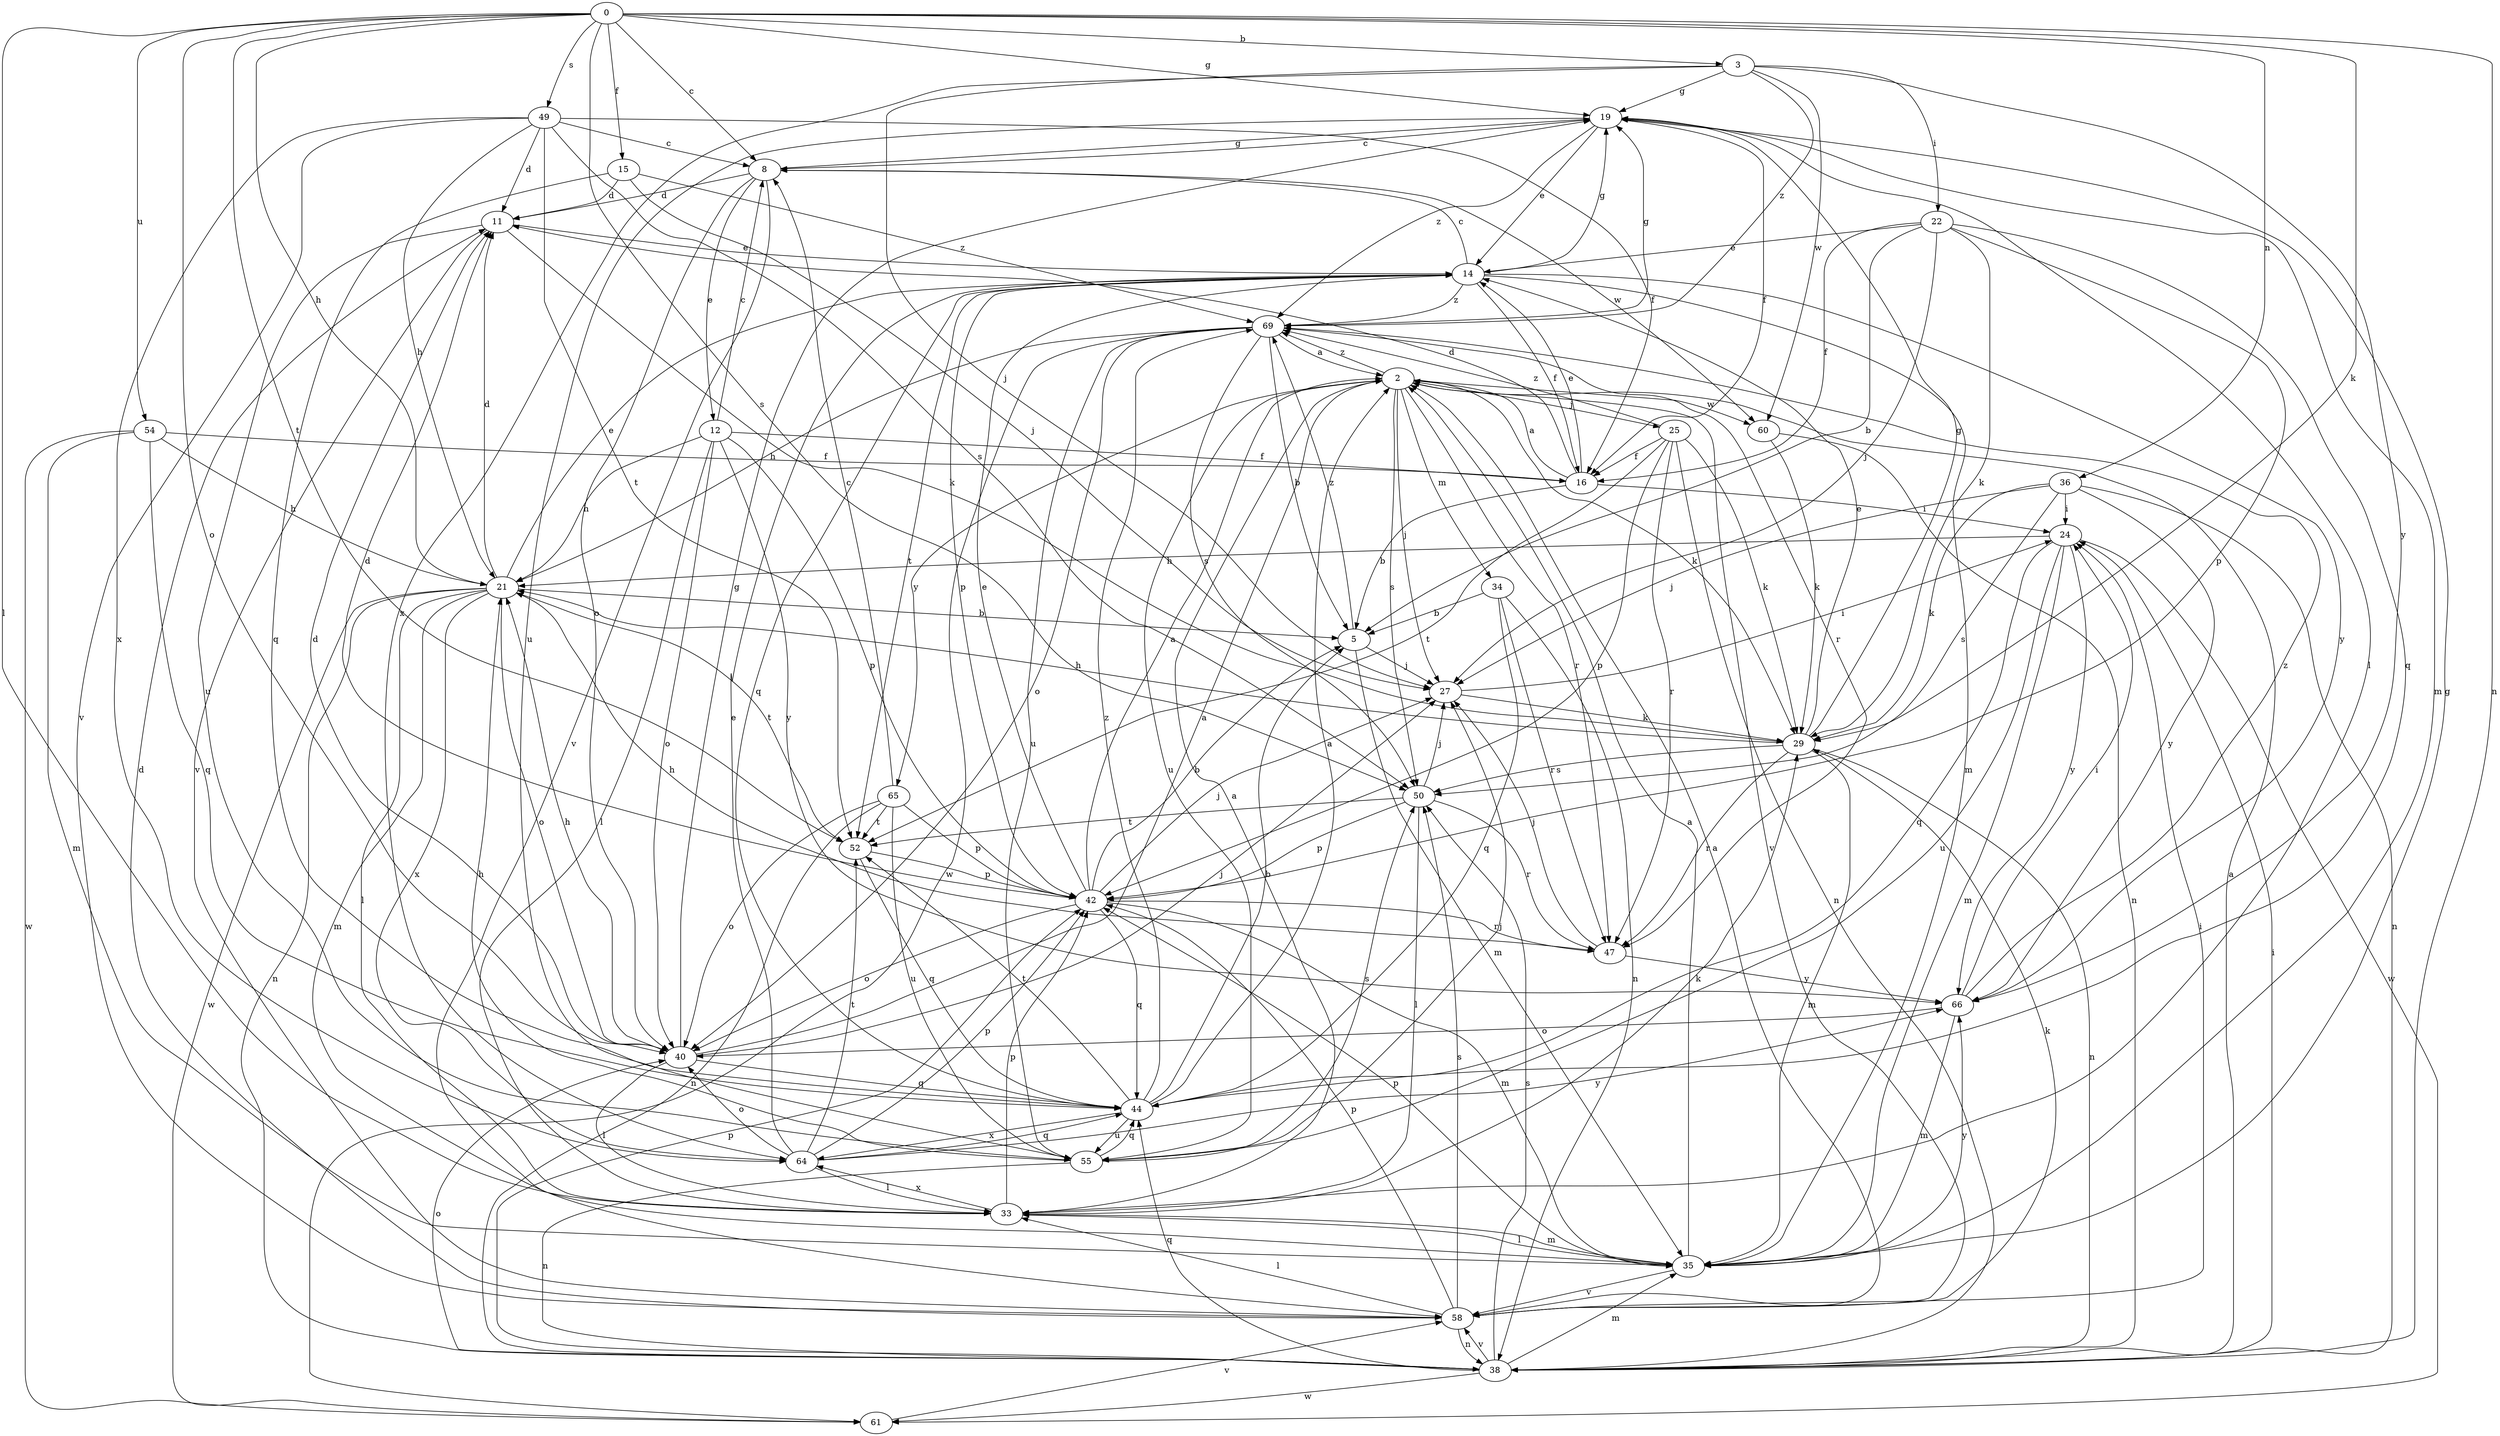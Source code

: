 strict digraph  {
0;
2;
3;
5;
8;
11;
12;
14;
15;
16;
19;
21;
22;
24;
25;
27;
29;
33;
34;
35;
36;
38;
40;
42;
44;
47;
49;
50;
52;
54;
55;
58;
60;
61;
64;
65;
66;
69;
0 -> 3  [label=b];
0 -> 8  [label=c];
0 -> 15  [label=f];
0 -> 19  [label=g];
0 -> 21  [label=h];
0 -> 29  [label=k];
0 -> 33  [label=l];
0 -> 36  [label=n];
0 -> 38  [label=n];
0 -> 40  [label=o];
0 -> 49  [label=s];
0 -> 50  [label=s];
0 -> 52  [label=t];
0 -> 54  [label=u];
2 -> 25  [label=j];
2 -> 27  [label=j];
2 -> 29  [label=k];
2 -> 34  [label=m];
2 -> 47  [label=r];
2 -> 50  [label=s];
2 -> 55  [label=u];
2 -> 58  [label=v];
2 -> 60  [label=w];
2 -> 65  [label=y];
2 -> 69  [label=z];
3 -> 19  [label=g];
3 -> 22  [label=i];
3 -> 27  [label=j];
3 -> 60  [label=w];
3 -> 64  [label=x];
3 -> 66  [label=y];
3 -> 69  [label=z];
5 -> 27  [label=j];
5 -> 35  [label=m];
5 -> 69  [label=z];
8 -> 11  [label=d];
8 -> 12  [label=e];
8 -> 19  [label=g];
8 -> 40  [label=o];
8 -> 58  [label=v];
8 -> 60  [label=w];
11 -> 14  [label=e];
11 -> 29  [label=k];
11 -> 55  [label=u];
11 -> 58  [label=v];
12 -> 8  [label=c];
12 -> 16  [label=f];
12 -> 21  [label=h];
12 -> 33  [label=l];
12 -> 40  [label=o];
12 -> 42  [label=p];
12 -> 66  [label=y];
14 -> 8  [label=c];
14 -> 16  [label=f];
14 -> 19  [label=g];
14 -> 35  [label=m];
14 -> 42  [label=p];
14 -> 44  [label=q];
14 -> 52  [label=t];
14 -> 66  [label=y];
14 -> 69  [label=z];
15 -> 11  [label=d];
15 -> 27  [label=j];
15 -> 44  [label=q];
15 -> 69  [label=z];
16 -> 2  [label=a];
16 -> 5  [label=b];
16 -> 11  [label=d];
16 -> 14  [label=e];
16 -> 24  [label=i];
19 -> 8  [label=c];
19 -> 14  [label=e];
19 -> 16  [label=f];
19 -> 33  [label=l];
19 -> 35  [label=m];
19 -> 55  [label=u];
19 -> 69  [label=z];
21 -> 5  [label=b];
21 -> 11  [label=d];
21 -> 14  [label=e];
21 -> 33  [label=l];
21 -> 35  [label=m];
21 -> 38  [label=n];
21 -> 40  [label=o];
21 -> 52  [label=t];
21 -> 61  [label=w];
21 -> 64  [label=x];
22 -> 5  [label=b];
22 -> 14  [label=e];
22 -> 16  [label=f];
22 -> 27  [label=j];
22 -> 29  [label=k];
22 -> 42  [label=p];
22 -> 44  [label=q];
24 -> 21  [label=h];
24 -> 35  [label=m];
24 -> 44  [label=q];
24 -> 55  [label=u];
24 -> 61  [label=w];
24 -> 66  [label=y];
25 -> 16  [label=f];
25 -> 29  [label=k];
25 -> 38  [label=n];
25 -> 42  [label=p];
25 -> 47  [label=r];
25 -> 52  [label=t];
25 -> 69  [label=z];
27 -> 24  [label=i];
27 -> 29  [label=k];
29 -> 14  [label=e];
29 -> 19  [label=g];
29 -> 21  [label=h];
29 -> 35  [label=m];
29 -> 38  [label=n];
29 -> 47  [label=r];
29 -> 50  [label=s];
33 -> 2  [label=a];
33 -> 29  [label=k];
33 -> 35  [label=m];
33 -> 42  [label=p];
33 -> 64  [label=x];
34 -> 5  [label=b];
34 -> 38  [label=n];
34 -> 44  [label=q];
34 -> 47  [label=r];
35 -> 2  [label=a];
35 -> 19  [label=g];
35 -> 33  [label=l];
35 -> 42  [label=p];
35 -> 58  [label=v];
35 -> 66  [label=y];
36 -> 24  [label=i];
36 -> 27  [label=j];
36 -> 29  [label=k];
36 -> 38  [label=n];
36 -> 50  [label=s];
36 -> 66  [label=y];
38 -> 2  [label=a];
38 -> 24  [label=i];
38 -> 35  [label=m];
38 -> 40  [label=o];
38 -> 42  [label=p];
38 -> 44  [label=q];
38 -> 50  [label=s];
38 -> 58  [label=v];
38 -> 61  [label=w];
40 -> 2  [label=a];
40 -> 11  [label=d];
40 -> 19  [label=g];
40 -> 21  [label=h];
40 -> 27  [label=j];
40 -> 33  [label=l];
40 -> 44  [label=q];
42 -> 2  [label=a];
42 -> 5  [label=b];
42 -> 11  [label=d];
42 -> 14  [label=e];
42 -> 27  [label=j];
42 -> 35  [label=m];
42 -> 40  [label=o];
42 -> 44  [label=q];
42 -> 47  [label=r];
44 -> 2  [label=a];
44 -> 5  [label=b];
44 -> 52  [label=t];
44 -> 55  [label=u];
44 -> 64  [label=x];
44 -> 69  [label=z];
47 -> 21  [label=h];
47 -> 27  [label=j];
47 -> 66  [label=y];
49 -> 8  [label=c];
49 -> 11  [label=d];
49 -> 16  [label=f];
49 -> 21  [label=h];
49 -> 50  [label=s];
49 -> 52  [label=t];
49 -> 58  [label=v];
49 -> 64  [label=x];
50 -> 27  [label=j];
50 -> 33  [label=l];
50 -> 42  [label=p];
50 -> 47  [label=r];
50 -> 52  [label=t];
52 -> 42  [label=p];
52 -> 44  [label=q];
54 -> 16  [label=f];
54 -> 21  [label=h];
54 -> 35  [label=m];
54 -> 44  [label=q];
54 -> 61  [label=w];
55 -> 21  [label=h];
55 -> 27  [label=j];
55 -> 38  [label=n];
55 -> 44  [label=q];
55 -> 50  [label=s];
58 -> 2  [label=a];
58 -> 11  [label=d];
58 -> 24  [label=i];
58 -> 29  [label=k];
58 -> 33  [label=l];
58 -> 38  [label=n];
58 -> 42  [label=p];
58 -> 50  [label=s];
60 -> 29  [label=k];
60 -> 38  [label=n];
61 -> 58  [label=v];
64 -> 14  [label=e];
64 -> 33  [label=l];
64 -> 40  [label=o];
64 -> 42  [label=p];
64 -> 44  [label=q];
64 -> 52  [label=t];
64 -> 66  [label=y];
65 -> 8  [label=c];
65 -> 38  [label=n];
65 -> 40  [label=o];
65 -> 42  [label=p];
65 -> 52  [label=t];
65 -> 55  [label=u];
66 -> 24  [label=i];
66 -> 35  [label=m];
66 -> 40  [label=o];
66 -> 69  [label=z];
69 -> 2  [label=a];
69 -> 5  [label=b];
69 -> 19  [label=g];
69 -> 21  [label=h];
69 -> 40  [label=o];
69 -> 47  [label=r];
69 -> 50  [label=s];
69 -> 55  [label=u];
69 -> 61  [label=w];
}
